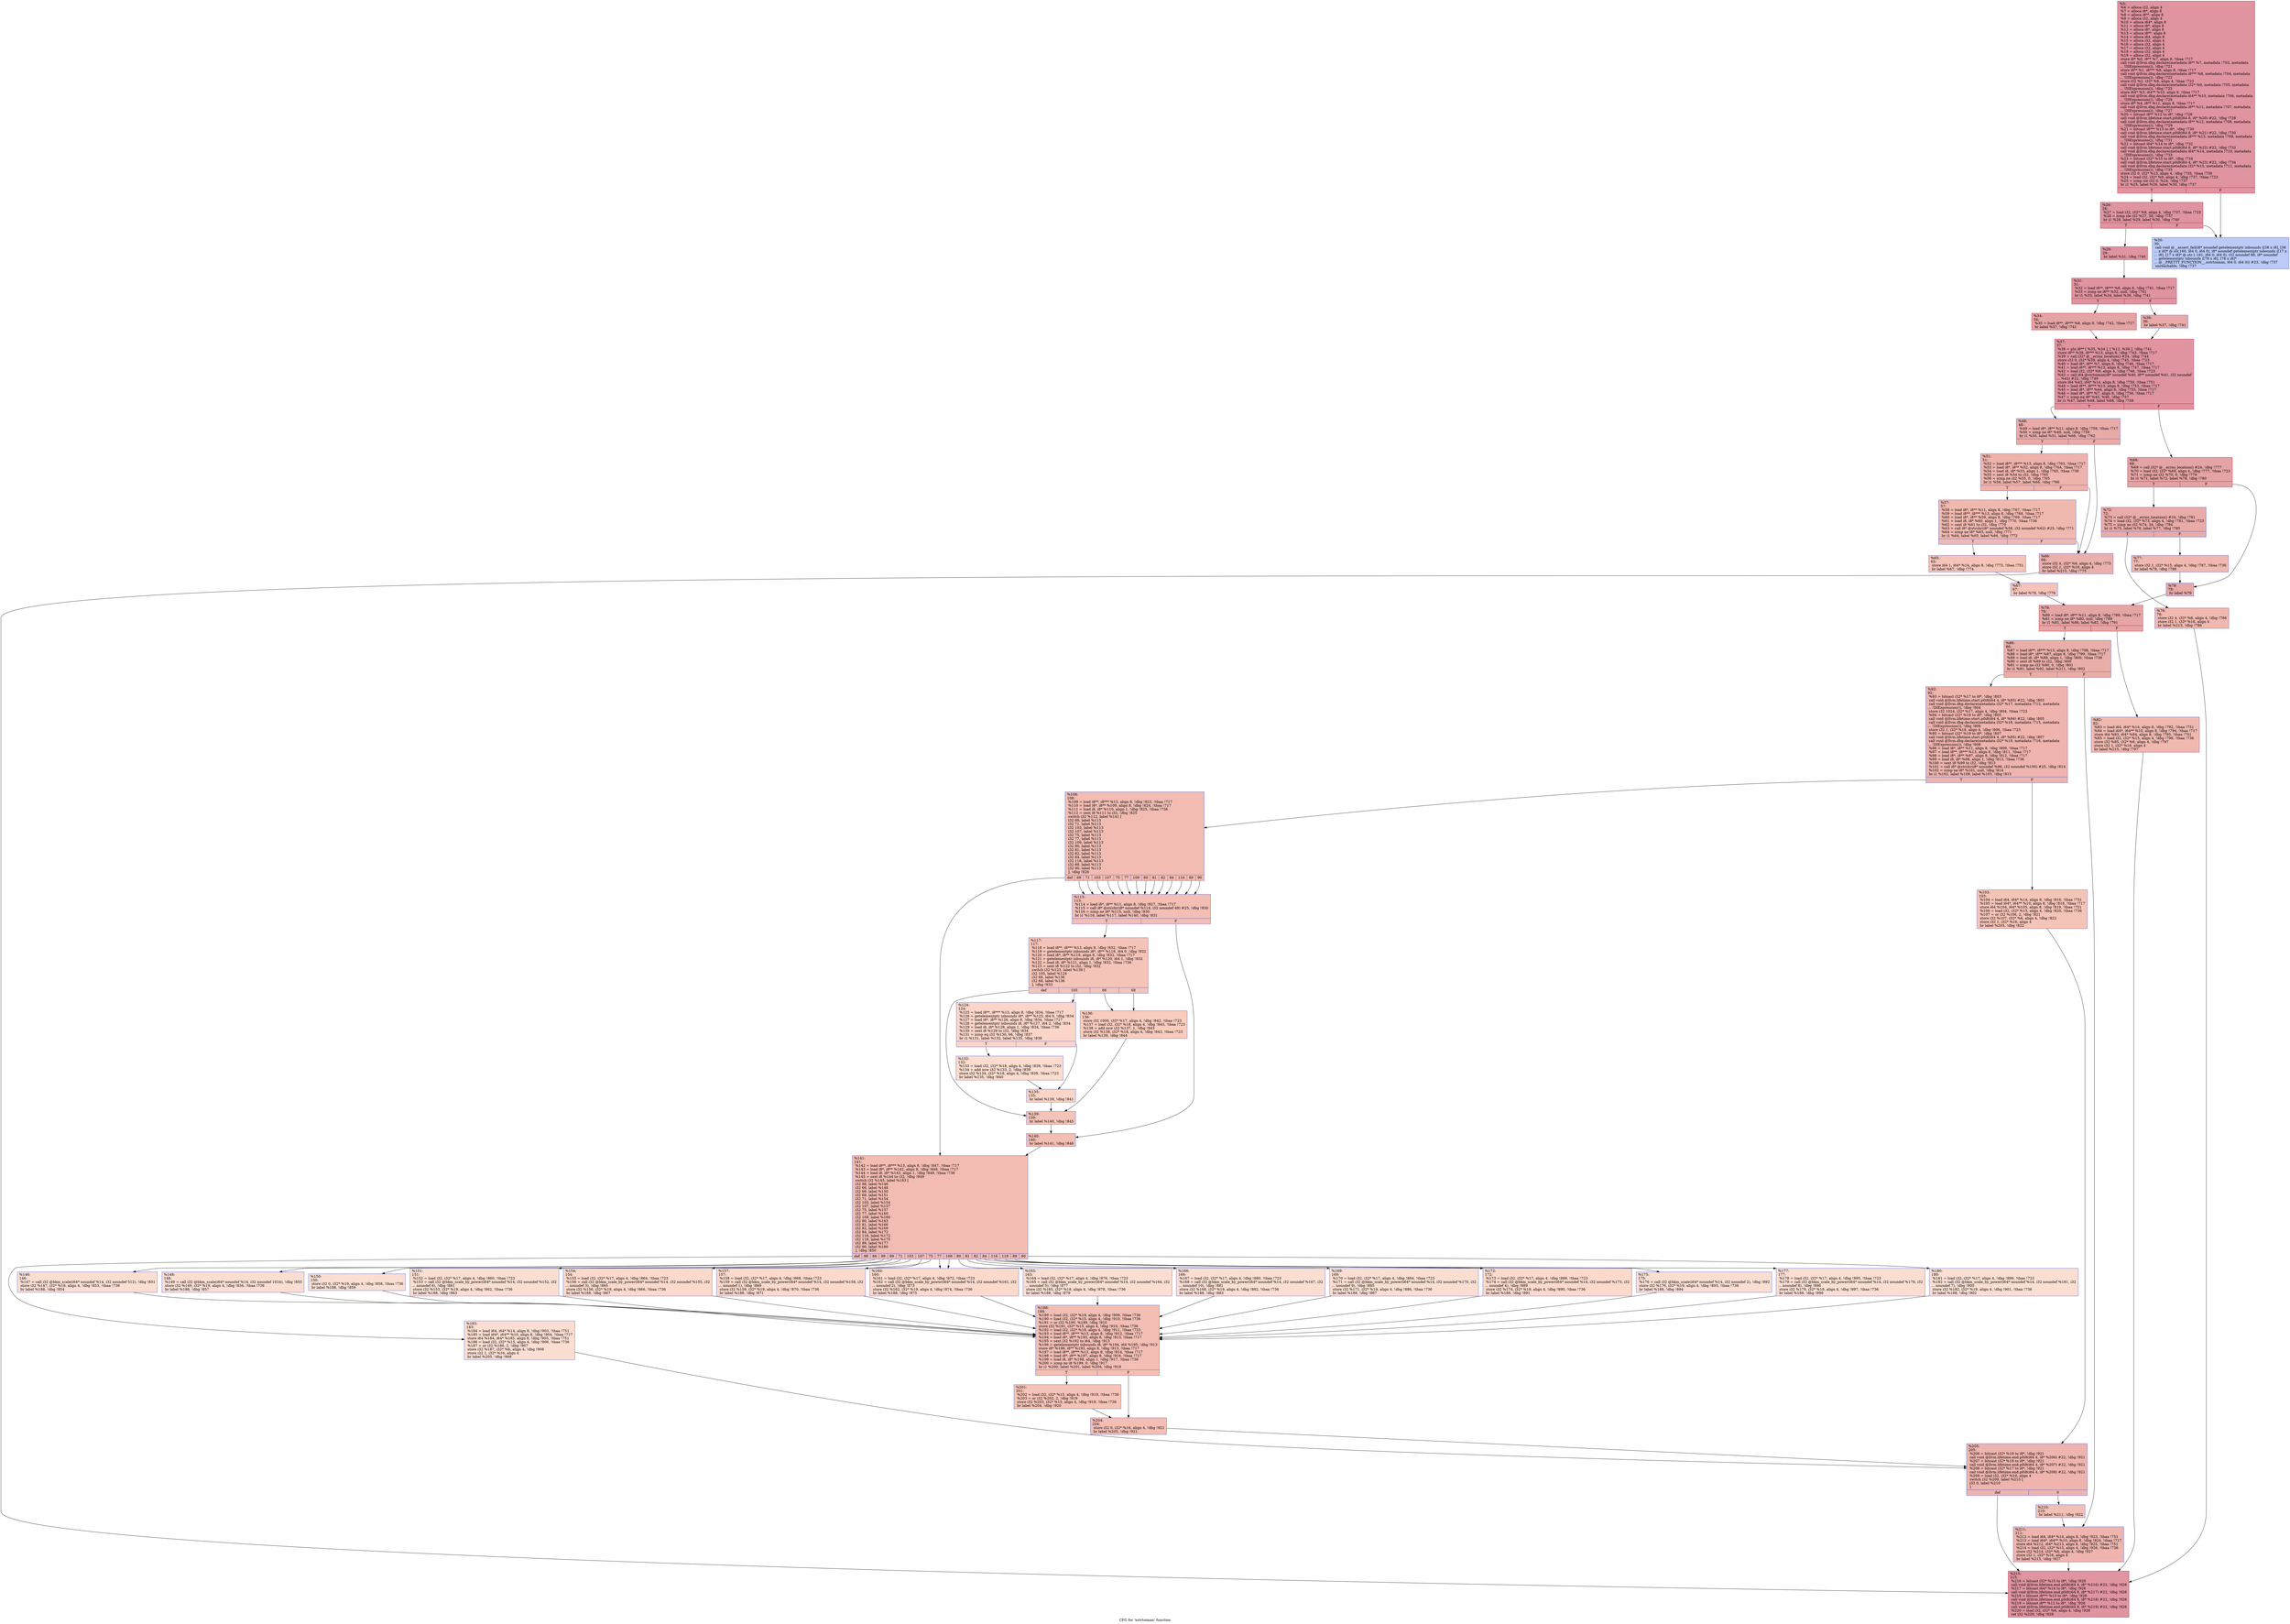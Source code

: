 digraph "CFG for 'xstrtoimax' function" {
	label="CFG for 'xstrtoimax' function";

	Node0x1909190 [shape=record,color="#b70d28ff", style=filled, fillcolor="#b70d2870",label="{%5:\l  %6 = alloca i32, align 4\l  %7 = alloca i8*, align 8\l  %8 = alloca i8**, align 8\l  %9 = alloca i32, align 4\l  %10 = alloca i64*, align 8\l  %11 = alloca i8*, align 8\l  %12 = alloca i8*, align 8\l  %13 = alloca i8**, align 8\l  %14 = alloca i64, align 8\l  %15 = alloca i32, align 4\l  %16 = alloca i32, align 4\l  %17 = alloca i32, align 4\l  %18 = alloca i32, align 4\l  %19 = alloca i32, align 4\l  store i8* %0, i8** %7, align 8, !tbaa !717\l  call void @llvm.dbg.declare(metadata i8** %7, metadata !703, metadata\l... !DIExpression()), !dbg !721\l  store i8** %1, i8*** %8, align 8, !tbaa !717\l  call void @llvm.dbg.declare(metadata i8*** %8, metadata !704, metadata\l... !DIExpression()), !dbg !722\l  store i32 %2, i32* %9, align 4, !tbaa !723\l  call void @llvm.dbg.declare(metadata i32* %9, metadata !705, metadata\l... !DIExpression()), !dbg !725\l  store i64* %3, i64** %10, align 8, !tbaa !717\l  call void @llvm.dbg.declare(metadata i64** %10, metadata !706, metadata\l... !DIExpression()), !dbg !726\l  store i8* %4, i8** %11, align 8, !tbaa !717\l  call void @llvm.dbg.declare(metadata i8** %11, metadata !707, metadata\l... !DIExpression()), !dbg !727\l  %20 = bitcast i8** %12 to i8*, !dbg !728\l  call void @llvm.lifetime.start.p0i8(i64 8, i8* %20) #22, !dbg !728\l  call void @llvm.dbg.declare(metadata i8** %12, metadata !708, metadata\l... !DIExpression()), !dbg !729\l  %21 = bitcast i8*** %13 to i8*, !dbg !730\l  call void @llvm.lifetime.start.p0i8(i64 8, i8* %21) #22, !dbg !730\l  call void @llvm.dbg.declare(metadata i8*** %13, metadata !709, metadata\l... !DIExpression()), !dbg !731\l  %22 = bitcast i64* %14 to i8*, !dbg !732\l  call void @llvm.lifetime.start.p0i8(i64 8, i8* %22) #22, !dbg !732\l  call void @llvm.dbg.declare(metadata i64* %14, metadata !710, metadata\l... !DIExpression()), !dbg !733\l  %23 = bitcast i32* %15 to i8*, !dbg !734\l  call void @llvm.lifetime.start.p0i8(i64 4, i8* %23) #22, !dbg !734\l  call void @llvm.dbg.declare(metadata i32* %15, metadata !711, metadata\l... !DIExpression()), !dbg !735\l  store i32 0, i32* %15, align 4, !dbg !735, !tbaa !736\l  %24 = load i32, i32* %9, align 4, !dbg !737, !tbaa !723\l  %25 = icmp sle i32 0, %24, !dbg !737\l  br i1 %25, label %26, label %30, !dbg !737\l|{<s0>T|<s1>F}}"];
	Node0x1909190:s0 -> Node0x19093b0;
	Node0x1909190:s1 -> Node0x1909450;
	Node0x19093b0 [shape=record,color="#b70d28ff", style=filled, fillcolor="#b70d2870",label="{%26:\l26:                                               \l  %27 = load i32, i32* %9, align 4, !dbg !737, !tbaa !723\l  %28 = icmp sle i32 %27, 36, !dbg !737\l  br i1 %28, label %29, label %30, !dbg !740\l|{<s0>T|<s1>F}}"];
	Node0x19093b0:s0 -> Node0x1909400;
	Node0x19093b0:s1 -> Node0x1909450;
	Node0x1909400 [shape=record,color="#b70d28ff", style=filled, fillcolor="#b70d2870",label="{%29:\l29:                                               \l  br label %31, !dbg !740\l}"];
	Node0x1909400 -> Node0x19094a0;
	Node0x1909450 [shape=record,color="#3d50c3ff", style=filled, fillcolor="#6687ed70",label="{%30:\l30:                                               \l  call void @__assert_fail(i8* noundef getelementptr inbounds ([38 x i8], [38\l... x i8]* @.str.160, i64 0, i64 0), i8* noundef getelementptr inbounds ([17 x\l... i8], [17 x i8]* @.str.1.161, i64 0, i64 0), i32 noundef 86, i8* noundef\l... getelementptr inbounds ([78 x i8], [78 x i8]*\l... @__PRETTY_FUNCTION__.xstrtoimax, i64 0, i64 0)) #23, !dbg !737\l  unreachable, !dbg !737\l}"];
	Node0x19094a0 [shape=record,color="#b70d28ff", style=filled, fillcolor="#b70d2870",label="{%31:\l31:                                               \l  %32 = load i8**, i8*** %8, align 8, !dbg !741, !tbaa !717\l  %33 = icmp ne i8** %32, null, !dbg !741\l  br i1 %33, label %34, label %36, !dbg !741\l|{<s0>T|<s1>F}}"];
	Node0x19094a0:s0 -> Node0x19094f0;
	Node0x19094a0:s1 -> Node0x1909540;
	Node0x19094f0 [shape=record,color="#b70d28ff", style=filled, fillcolor="#c32e3170",label="{%34:\l34:                                               \l  %35 = load i8**, i8*** %8, align 8, !dbg !742, !tbaa !717\l  br label %37, !dbg !741\l}"];
	Node0x19094f0 -> Node0x1909590;
	Node0x1909540 [shape=record,color="#3d50c3ff", style=filled, fillcolor="#cc403a70",label="{%36:\l36:                                               \l  br label %37, !dbg !741\l}"];
	Node0x1909540 -> Node0x1909590;
	Node0x1909590 [shape=record,color="#b70d28ff", style=filled, fillcolor="#b70d2870",label="{%37:\l37:                                               \l  %38 = phi i8** [ %35, %34 ], [ %12, %36 ], !dbg !741\l  store i8** %38, i8*** %13, align 8, !dbg !743, !tbaa !717\l  %39 = call i32* @__errno_location() #24, !dbg !744\l  store i32 0, i32* %39, align 4, !dbg !745, !tbaa !723\l  %40 = load i8*, i8** %7, align 8, !dbg !746, !tbaa !717\l  %41 = load i8**, i8*** %13, align 8, !dbg !747, !tbaa !717\l  %42 = load i32, i32* %9, align 4, !dbg !748, !tbaa !723\l  %43 = call i64 @strtoimax(i8* noundef %40, i8** noundef %41, i32 noundef\l... %42) #22, !dbg !749\l  store i64 %43, i64* %14, align 8, !dbg !750, !tbaa !751\l  %44 = load i8**, i8*** %13, align 8, !dbg !753, !tbaa !717\l  %45 = load i8*, i8** %44, align 8, !dbg !755, !tbaa !717\l  %46 = load i8*, i8** %7, align 8, !dbg !756, !tbaa !717\l  %47 = icmp eq i8* %45, %46, !dbg !757\l  br i1 %47, label %48, label %68, !dbg !758\l|{<s0>T|<s1>F}}"];
	Node0x1909590:s0 -> Node0x19095e0;
	Node0x1909590:s1 -> Node0x19097c0;
	Node0x19095e0 [shape=record,color="#3d50c3ff", style=filled, fillcolor="#cc403a70",label="{%48:\l48:                                               \l  %49 = load i8*, i8** %11, align 8, !dbg !759, !tbaa !717\l  %50 = icmp ne i8* %49, null, !dbg !759\l  br i1 %50, label %51, label %66, !dbg !762\l|{<s0>T|<s1>F}}"];
	Node0x19095e0:s0 -> Node0x1909630;
	Node0x19095e0:s1 -> Node0x1909720;
	Node0x1909630 [shape=record,color="#3d50c3ff", style=filled, fillcolor="#d6524470",label="{%51:\l51:                                               \l  %52 = load i8**, i8*** %13, align 8, !dbg !763, !tbaa !717\l  %53 = load i8*, i8** %52, align 8, !dbg !764, !tbaa !717\l  %54 = load i8, i8* %53, align 1, !dbg !765, !tbaa !736\l  %55 = sext i8 %54 to i32, !dbg !765\l  %56 = icmp ne i32 %55, 0, !dbg !765\l  br i1 %56, label %57, label %66, !dbg !766\l|{<s0>T|<s1>F}}"];
	Node0x1909630:s0 -> Node0x1909680;
	Node0x1909630:s1 -> Node0x1909720;
	Node0x1909680 [shape=record,color="#3d50c3ff", style=filled, fillcolor="#de614d70",label="{%57:\l57:                                               \l  %58 = load i8*, i8** %11, align 8, !dbg !767, !tbaa !717\l  %59 = load i8**, i8*** %13, align 8, !dbg !768, !tbaa !717\l  %60 = load i8*, i8** %59, align 8, !dbg !769, !tbaa !717\l  %61 = load i8, i8* %60, align 1, !dbg !770, !tbaa !736\l  %62 = sext i8 %61 to i32, !dbg !770\l  %63 = call i8* @strchr(i8* noundef %58, i32 noundef %62) #25, !dbg !771\l  %64 = icmp ne i8* %63, null, !dbg !771\l  br i1 %64, label %65, label %66, !dbg !772\l|{<s0>T|<s1>F}}"];
	Node0x1909680:s0 -> Node0x19096d0;
	Node0x1909680:s1 -> Node0x1909720;
	Node0x19096d0 [shape=record,color="#3d50c3ff", style=filled, fillcolor="#e8765c70",label="{%65:\l65:                                               \l  store i64 1, i64* %14, align 8, !dbg !773, !tbaa !751\l  br label %67, !dbg !774\l}"];
	Node0x19096d0 -> Node0x1909770;
	Node0x1909720 [shape=record,color="#3d50c3ff", style=filled, fillcolor="#d24b4070",label="{%66:\l66:                                               \l  store i32 4, i32* %6, align 4, !dbg !775\l  store i32 1, i32* %16, align 4\l  br label %215, !dbg !775\l}"];
	Node0x1909720 -> Node0x190a490;
	Node0x1909770 [shape=record,color="#3d50c3ff", style=filled, fillcolor="#e8765c70",label="{%67:\l67:                                               \l  br label %79, !dbg !776\l}"];
	Node0x1909770 -> Node0x1909950;
	Node0x19097c0 [shape=record,color="#b70d28ff", style=filled, fillcolor="#c32e3170",label="{%68:\l68:                                               \l  %69 = call i32* @__errno_location() #24, !dbg !777\l  %70 = load i32, i32* %69, align 4, !dbg !777, !tbaa !723\l  %71 = icmp ne i32 %70, 0, !dbg !779\l  br i1 %71, label %72, label %78, !dbg !780\l|{<s0>T|<s1>F}}"];
	Node0x19097c0:s0 -> Node0x1909810;
	Node0x19097c0:s1 -> Node0x1909900;
	Node0x1909810 [shape=record,color="#3d50c3ff", style=filled, fillcolor="#cc403a70",label="{%72:\l72:                                               \l  %73 = call i32* @__errno_location() #24, !dbg !781\l  %74 = load i32, i32* %73, align 4, !dbg !781, !tbaa !723\l  %75 = icmp ne i32 %74, 34, !dbg !784\l  br i1 %75, label %76, label %77, !dbg !785\l|{<s0>T|<s1>F}}"];
	Node0x1909810:s0 -> Node0x1909860;
	Node0x1909810:s1 -> Node0x19098b0;
	Node0x1909860 [shape=record,color="#3d50c3ff", style=filled, fillcolor="#dc5d4a70",label="{%76:\l76:                                               \l  store i32 4, i32* %6, align 4, !dbg !786\l  store i32 1, i32* %16, align 4\l  br label %215, !dbg !786\l}"];
	Node0x1909860 -> Node0x190a490;
	Node0x19098b0 [shape=record,color="#3d50c3ff", style=filled, fillcolor="#dc5d4a70",label="{%77:\l77:                                               \l  store i32 1, i32* %15, align 4, !dbg !787, !tbaa !736\l  br label %78, !dbg !788\l}"];
	Node0x19098b0 -> Node0x1909900;
	Node0x1909900 [shape=record,color="#3d50c3ff", style=filled, fillcolor="#ca3b3770",label="{%78:\l78:                                               \l  br label %79\l}"];
	Node0x1909900 -> Node0x1909950;
	Node0x1909950 [shape=record,color="#b70d28ff", style=filled, fillcolor="#c5333470",label="{%79:\l79:                                               \l  %80 = load i8*, i8** %11, align 8, !dbg !789, !tbaa !717\l  %81 = icmp ne i8* %80, null, !dbg !789\l  br i1 %81, label %86, label %82, !dbg !791\l|{<s0>T|<s1>F}}"];
	Node0x1909950:s0 -> Node0x19099f0;
	Node0x1909950:s1 -> Node0x19099a0;
	Node0x19099a0 [shape=record,color="#3d50c3ff", style=filled, fillcolor="#dc5d4a70",label="{%82:\l82:                                               \l  %83 = load i64, i64* %14, align 8, !dbg !792, !tbaa !751\l  %84 = load i64*, i64** %10, align 8, !dbg !794, !tbaa !717\l  store i64 %83, i64* %84, align 8, !dbg !795, !tbaa !751\l  %85 = load i32, i32* %15, align 4, !dbg !796, !tbaa !736\l  store i32 %85, i32* %6, align 4, !dbg !797\l  store i32 1, i32* %16, align 4\l  br label %215, !dbg !797\l}"];
	Node0x19099a0 -> Node0x190a490;
	Node0x19099f0 [shape=record,color="#3d50c3ff", style=filled, fillcolor="#d0473d70",label="{%86:\l86:                                               \l  %87 = load i8**, i8*** %13, align 8, !dbg !798, !tbaa !717\l  %88 = load i8*, i8** %87, align 8, !dbg !799, !tbaa !717\l  %89 = load i8, i8* %88, align 1, !dbg !800, !tbaa !736\l  %90 = sext i8 %89 to i32, !dbg !800\l  %91 = icmp ne i32 %90, 0, !dbg !801\l  br i1 %91, label %92, label %211, !dbg !802\l|{<s0>T|<s1>F}}"];
	Node0x19099f0:s0 -> Node0x1909a40;
	Node0x19099f0:s1 -> Node0x190a440;
	Node0x1909a40 [shape=record,color="#3d50c3ff", style=filled, fillcolor="#d8564670",label="{%92:\l92:                                               \l  %93 = bitcast i32* %17 to i8*, !dbg !803\l  call void @llvm.lifetime.start.p0i8(i64 4, i8* %93) #22, !dbg !803\l  call void @llvm.dbg.declare(metadata i32* %17, metadata !712, metadata\l... !DIExpression()), !dbg !804\l  store i32 1024, i32* %17, align 4, !dbg !804, !tbaa !723\l  %94 = bitcast i32* %18 to i8*, !dbg !805\l  call void @llvm.lifetime.start.p0i8(i64 4, i8* %94) #22, !dbg !805\l  call void @llvm.dbg.declare(metadata i32* %18, metadata !715, metadata\l... !DIExpression()), !dbg !806\l  store i32 1, i32* %18, align 4, !dbg !806, !tbaa !723\l  %95 = bitcast i32* %19 to i8*, !dbg !807\l  call void @llvm.lifetime.start.p0i8(i64 4, i8* %95) #22, !dbg !807\l  call void @llvm.dbg.declare(metadata i32* %19, metadata !716, metadata\l... !DIExpression()), !dbg !808\l  %96 = load i8*, i8** %11, align 8, !dbg !809, !tbaa !717\l  %97 = load i8**, i8*** %13, align 8, !dbg !811, !tbaa !717\l  %98 = load i8*, i8** %97, align 8, !dbg !812, !tbaa !717\l  %99 = load i8, i8* %98, align 1, !dbg !813, !tbaa !736\l  %100 = sext i8 %99 to i32, !dbg !813\l  %101 = call i8* @strchr(i8* noundef %96, i32 noundef %100) #25, !dbg !814\l  %102 = icmp ne i8* %101, null, !dbg !814\l  br i1 %102, label %108, label %103, !dbg !815\l|{<s0>T|<s1>F}}"];
	Node0x1909a40:s0 -> Node0x1909ae0;
	Node0x1909a40:s1 -> Node0x1909a90;
	Node0x1909a90 [shape=record,color="#3d50c3ff", style=filled, fillcolor="#e97a5f70",label="{%103:\l103:                                              \l  %104 = load i64, i64* %14, align 8, !dbg !816, !tbaa !751\l  %105 = load i64*, i64** %10, align 8, !dbg !818, !tbaa !717\l  store i64 %104, i64* %105, align 8, !dbg !819, !tbaa !751\l  %106 = load i32, i32* %15, align 4, !dbg !820, !tbaa !736\l  %107 = or i32 %106, 2, !dbg !821\l  store i32 %107, i32* %6, align 4, !dbg !822\l  store i32 1, i32* %16, align 4\l  br label %205, !dbg !822\l}"];
	Node0x1909a90 -> Node0x190a3a0;
	Node0x1909ae0 [shape=record,color="#3d50c3ff", style=filled, fillcolor="#e1675170",label="{%108:\l108:                                              \l  %109 = load i8**, i8*** %13, align 8, !dbg !823, !tbaa !717\l  %110 = load i8*, i8** %109, align 8, !dbg !824, !tbaa !717\l  %111 = load i8, i8* %110, align 1, !dbg !825, !tbaa !736\l  %112 = sext i8 %111 to i32, !dbg !825\l  switch i32 %112, label %141 [\l    i32 69, label %113\l    i32 71, label %113\l    i32 103, label %113\l    i32 107, label %113\l    i32 75, label %113\l    i32 77, label %113\l    i32 109, label %113\l    i32 80, label %113\l    i32 81, label %113\l    i32 82, label %113\l    i32 84, label %113\l    i32 116, label %113\l    i32 89, label %113\l    i32 90, label %113\l  ], !dbg !826\l|{<s0>def|<s1>69|<s2>71|<s3>103|<s4>107|<s5>75|<s6>77|<s7>109|<s8>80|<s9>81|<s10>82|<s11>84|<s12>116|<s13>89|<s14>90}}"];
	Node0x1909ae0:s0 -> Node0x1909db0;
	Node0x1909ae0:s1 -> Node0x1909b30;
	Node0x1909ae0:s2 -> Node0x1909b30;
	Node0x1909ae0:s3 -> Node0x1909b30;
	Node0x1909ae0:s4 -> Node0x1909b30;
	Node0x1909ae0:s5 -> Node0x1909b30;
	Node0x1909ae0:s6 -> Node0x1909b30;
	Node0x1909ae0:s7 -> Node0x1909b30;
	Node0x1909ae0:s8 -> Node0x1909b30;
	Node0x1909ae0:s9 -> Node0x1909b30;
	Node0x1909ae0:s10 -> Node0x1909b30;
	Node0x1909ae0:s11 -> Node0x1909b30;
	Node0x1909ae0:s12 -> Node0x1909b30;
	Node0x1909ae0:s13 -> Node0x1909b30;
	Node0x1909ae0:s14 -> Node0x1909b30;
	Node0x1909b30 [shape=record,color="#3d50c3ff", style=filled, fillcolor="#e36c5570",label="{%113:\l113:                                              \l  %114 = load i8*, i8** %11, align 8, !dbg !827, !tbaa !717\l  %115 = call i8* @strchr(i8* noundef %114, i32 noundef 48) #25, !dbg !830\l  %116 = icmp ne i8* %115, null, !dbg !830\l  br i1 %116, label %117, label %140, !dbg !831\l|{<s0>T|<s1>F}}"];
	Node0x1909b30:s0 -> Node0x1909b80;
	Node0x1909b30:s1 -> Node0x1909d60;
	Node0x1909b80 [shape=record,color="#3d50c3ff", style=filled, fillcolor="#e97a5f70",label="{%117:\l117:                                              \l  %118 = load i8**, i8*** %13, align 8, !dbg !832, !tbaa !717\l  %119 = getelementptr inbounds i8*, i8** %118, i64 0, !dbg !832\l  %120 = load i8*, i8** %119, align 8, !dbg !832, !tbaa !717\l  %121 = getelementptr inbounds i8, i8* %120, i64 1, !dbg !832\l  %122 = load i8, i8* %121, align 1, !dbg !832, !tbaa !736\l  %123 = sext i8 %122 to i32, !dbg !832\l  switch i32 %123, label %139 [\l    i32 105, label %124\l    i32 66, label %136\l    i32 68, label %136\l  ], !dbg !833\l|{<s0>def|<s1>105|<s2>66|<s3>68}}"];
	Node0x1909b80:s0 -> Node0x1909d10;
	Node0x1909b80:s1 -> Node0x1909bd0;
	Node0x1909b80:s2 -> Node0x1909cc0;
	Node0x1909b80:s3 -> Node0x1909cc0;
	Node0x1909bd0 [shape=record,color="#3d50c3ff", style=filled, fillcolor="#f5a08170",label="{%124:\l124:                                              \l  %125 = load i8**, i8*** %13, align 8, !dbg !834, !tbaa !717\l  %126 = getelementptr inbounds i8*, i8** %125, i64 0, !dbg !834\l  %127 = load i8*, i8** %126, align 8, !dbg !834, !tbaa !717\l  %128 = getelementptr inbounds i8, i8* %127, i64 2, !dbg !834\l  %129 = load i8, i8* %128, align 1, !dbg !834, !tbaa !736\l  %130 = sext i8 %129 to i32, !dbg !834\l  %131 = icmp eq i32 %130, 66, !dbg !837\l  br i1 %131, label %132, label %135, !dbg !838\l|{<s0>T|<s1>F}}"];
	Node0x1909bd0:s0 -> Node0x1909c20;
	Node0x1909bd0:s1 -> Node0x1909c70;
	Node0x1909c20 [shape=record,color="#3d50c3ff", style=filled, fillcolor="#f7af9170",label="{%132:\l132:                                              \l  %133 = load i32, i32* %18, align 4, !dbg !839, !tbaa !723\l  %134 = add nsw i32 %133, 2, !dbg !839\l  store i32 %134, i32* %18, align 4, !dbg !839, !tbaa !723\l  br label %135, !dbg !840\l}"];
	Node0x1909c20 -> Node0x1909c70;
	Node0x1909c70 [shape=record,color="#3d50c3ff", style=filled, fillcolor="#f5a08170",label="{%135:\l135:                                              \l  br label %139, !dbg !841\l}"];
	Node0x1909c70 -> Node0x1909d10;
	Node0x1909cc0 [shape=record,color="#3d50c3ff", style=filled, fillcolor="#f08b6e70",label="{%136:\l136:                                              \l  store i32 1000, i32* %17, align 4, !dbg !842, !tbaa !723\l  %137 = load i32, i32* %18, align 4, !dbg !843, !tbaa !723\l  %138 = add nsw i32 %137, 1, !dbg !843\l  store i32 %138, i32* %18, align 4, !dbg !843, !tbaa !723\l  br label %139, !dbg !844\l}"];
	Node0x1909cc0 -> Node0x1909d10;
	Node0x1909d10 [shape=record,color="#3d50c3ff", style=filled, fillcolor="#e97a5f70",label="{%139:\l139:                                              \l  br label %140, !dbg !845\l}"];
	Node0x1909d10 -> Node0x1909d60;
	Node0x1909d60 [shape=record,color="#3d50c3ff", style=filled, fillcolor="#e36c5570",label="{%140:\l140:                                              \l  br label %141, !dbg !846\l}"];
	Node0x1909d60 -> Node0x1909db0;
	Node0x1909db0 [shape=record,color="#3d50c3ff", style=filled, fillcolor="#e1675170",label="{%141:\l141:                                              \l  %142 = load i8**, i8*** %13, align 8, !dbg !847, !tbaa !717\l  %143 = load i8*, i8** %142, align 8, !dbg !848, !tbaa !717\l  %144 = load i8, i8* %143, align 1, !dbg !849, !tbaa !736\l  %145 = sext i8 %144 to i32, !dbg !849\l  switch i32 %145, label %183 [\l    i32 98, label %146\l    i32 66, label %148\l    i32 99, label %150\l    i32 69, label %151\l    i32 71, label %154\l    i32 103, label %154\l    i32 107, label %157\l    i32 75, label %157\l    i32 77, label %160\l    i32 109, label %160\l    i32 80, label %163\l    i32 81, label %166\l    i32 82, label %169\l    i32 84, label %172\l    i32 116, label %172\l    i32 119, label %175\l    i32 89, label %177\l    i32 90, label %180\l  ], !dbg !850\l|{<s0>def|<s1>98|<s2>66|<s3>99|<s4>69|<s5>71|<s6>103|<s7>107|<s8>75|<s9>77|<s10>109|<s11>80|<s12>81|<s13>82|<s14>84|<s15>116|<s16>119|<s17>89|<s18>90}}"];
	Node0x1909db0:s0 -> Node0x190a260;
	Node0x1909db0:s1 -> Node0x1909e00;
	Node0x1909db0:s2 -> Node0x1909e50;
	Node0x1909db0:s3 -> Node0x1909ea0;
	Node0x1909db0:s4 -> Node0x1909ef0;
	Node0x1909db0:s5 -> Node0x1909f40;
	Node0x1909db0:s6 -> Node0x1909f40;
	Node0x1909db0:s7 -> Node0x1909f90;
	Node0x1909db0:s8 -> Node0x1909f90;
	Node0x1909db0:s9 -> Node0x1909fe0;
	Node0x1909db0:s10 -> Node0x1909fe0;
	Node0x1909db0:s11 -> Node0x190a030;
	Node0x1909db0:s12 -> Node0x190a080;
	Node0x1909db0:s13 -> Node0x190a0d0;
	Node0x1909db0:s14 -> Node0x190a120;
	Node0x1909db0:s15 -> Node0x190a120;
	Node0x1909db0:s16 -> Node0x190a170;
	Node0x1909db0:s17 -> Node0x190a1c0;
	Node0x1909db0:s18 -> Node0x190a210;
	Node0x1909e00 [shape=record,color="#3d50c3ff", style=filled, fillcolor="#f7b59970",label="{%146:\l146:                                              \l  %147 = call i32 @bkm_scale(i64* noundef %14, i32 noundef 512), !dbg !851\l  store i32 %147, i32* %19, align 4, !dbg !853, !tbaa !736\l  br label %188, !dbg !854\l}"];
	Node0x1909e00 -> Node0x190a2b0;
	Node0x1909e50 [shape=record,color="#3d50c3ff", style=filled, fillcolor="#f7b59970",label="{%148:\l148:                                              \l  %149 = call i32 @bkm_scale(i64* noundef %14, i32 noundef 1024), !dbg !855\l  store i32 %149, i32* %19, align 4, !dbg !856, !tbaa !736\l  br label %188, !dbg !857\l}"];
	Node0x1909e50 -> Node0x190a2b0;
	Node0x1909ea0 [shape=record,color="#3d50c3ff", style=filled, fillcolor="#f7b59970",label="{%150:\l150:                                              \l  store i32 0, i32* %19, align 4, !dbg !858, !tbaa !736\l  br label %188, !dbg !859\l}"];
	Node0x1909ea0 -> Node0x190a2b0;
	Node0x1909ef0 [shape=record,color="#3d50c3ff", style=filled, fillcolor="#f7b59970",label="{%151:\l151:                                              \l  %152 = load i32, i32* %17, align 4, !dbg !860, !tbaa !723\l  %153 = call i32 @bkm_scale_by_power(i64* noundef %14, i32 noundef %152, i32\l... noundef 6), !dbg !861\l  store i32 %153, i32* %19, align 4, !dbg !862, !tbaa !736\l  br label %188, !dbg !863\l}"];
	Node0x1909ef0 -> Node0x190a2b0;
	Node0x1909f40 [shape=record,color="#3d50c3ff", style=filled, fillcolor="#f7a88970",label="{%154:\l154:                                              \l  %155 = load i32, i32* %17, align 4, !dbg !864, !tbaa !723\l  %156 = call i32 @bkm_scale_by_power(i64* noundef %14, i32 noundef %155, i32\l... noundef 3), !dbg !865\l  store i32 %156, i32* %19, align 4, !dbg !866, !tbaa !736\l  br label %188, !dbg !867\l}"];
	Node0x1909f40 -> Node0x190a2b0;
	Node0x1909f90 [shape=record,color="#3d50c3ff", style=filled, fillcolor="#f7a88970",label="{%157:\l157:                                              \l  %158 = load i32, i32* %17, align 4, !dbg !868, !tbaa !723\l  %159 = call i32 @bkm_scale_by_power(i64* noundef %14, i32 noundef %158, i32\l... noundef 1), !dbg !869\l  store i32 %159, i32* %19, align 4, !dbg !870, !tbaa !736\l  br label %188, !dbg !871\l}"];
	Node0x1909f90 -> Node0x190a2b0;
	Node0x1909fe0 [shape=record,color="#3d50c3ff", style=filled, fillcolor="#f7a88970",label="{%160:\l160:                                              \l  %161 = load i32, i32* %17, align 4, !dbg !872, !tbaa !723\l  %162 = call i32 @bkm_scale_by_power(i64* noundef %14, i32 noundef %161, i32\l... noundef 2), !dbg !873\l  store i32 %162, i32* %19, align 4, !dbg !874, !tbaa !736\l  br label %188, !dbg !875\l}"];
	Node0x1909fe0 -> Node0x190a2b0;
	Node0x190a030 [shape=record,color="#3d50c3ff", style=filled, fillcolor="#f7b59970",label="{%163:\l163:                                              \l  %164 = load i32, i32* %17, align 4, !dbg !876, !tbaa !723\l  %165 = call i32 @bkm_scale_by_power(i64* noundef %14, i32 noundef %164, i32\l... noundef 5), !dbg !877\l  store i32 %165, i32* %19, align 4, !dbg !878, !tbaa !736\l  br label %188, !dbg !879\l}"];
	Node0x190a030 -> Node0x190a2b0;
	Node0x190a080 [shape=record,color="#3d50c3ff", style=filled, fillcolor="#f7b59970",label="{%166:\l166:                                              \l  %167 = load i32, i32* %17, align 4, !dbg !880, !tbaa !723\l  %168 = call i32 @bkm_scale_by_power(i64* noundef %14, i32 noundef %167, i32\l... noundef 10), !dbg !881\l  store i32 %168, i32* %19, align 4, !dbg !882, !tbaa !736\l  br label %188, !dbg !883\l}"];
	Node0x190a080 -> Node0x190a2b0;
	Node0x190a0d0 [shape=record,color="#3d50c3ff", style=filled, fillcolor="#f7b59970",label="{%169:\l169:                                              \l  %170 = load i32, i32* %17, align 4, !dbg !884, !tbaa !723\l  %171 = call i32 @bkm_scale_by_power(i64* noundef %14, i32 noundef %170, i32\l... noundef 9), !dbg !885\l  store i32 %171, i32* %19, align 4, !dbg !886, !tbaa !736\l  br label %188, !dbg !887\l}"];
	Node0x190a0d0 -> Node0x190a2b0;
	Node0x190a120 [shape=record,color="#3d50c3ff", style=filled, fillcolor="#f7a88970",label="{%172:\l172:                                              \l  %173 = load i32, i32* %17, align 4, !dbg !888, !tbaa !723\l  %174 = call i32 @bkm_scale_by_power(i64* noundef %14, i32 noundef %173, i32\l... noundef 4), !dbg !889\l  store i32 %174, i32* %19, align 4, !dbg !890, !tbaa !736\l  br label %188, !dbg !891\l}"];
	Node0x190a120 -> Node0x190a2b0;
	Node0x190a170 [shape=record,color="#3d50c3ff", style=filled, fillcolor="#f7b59970",label="{%175:\l175:                                              \l  %176 = call i32 @bkm_scale(i64* noundef %14, i32 noundef 2), !dbg !892\l  store i32 %176, i32* %19, align 4, !dbg !893, !tbaa !736\l  br label %188, !dbg !894\l}"];
	Node0x190a170 -> Node0x190a2b0;
	Node0x190a1c0 [shape=record,color="#3d50c3ff", style=filled, fillcolor="#f7b59970",label="{%177:\l177:                                              \l  %178 = load i32, i32* %17, align 4, !dbg !895, !tbaa !723\l  %179 = call i32 @bkm_scale_by_power(i64* noundef %14, i32 noundef %178, i32\l... noundef 8), !dbg !896\l  store i32 %179, i32* %19, align 4, !dbg !897, !tbaa !736\l  br label %188, !dbg !898\l}"];
	Node0x190a1c0 -> Node0x190a2b0;
	Node0x190a210 [shape=record,color="#3d50c3ff", style=filled, fillcolor="#f7b59970",label="{%180:\l180:                                              \l  %181 = load i32, i32* %17, align 4, !dbg !899, !tbaa !723\l  %182 = call i32 @bkm_scale_by_power(i64* noundef %14, i32 noundef %181, i32\l... noundef 7), !dbg !900\l  store i32 %182, i32* %19, align 4, !dbg !901, !tbaa !736\l  br label %188, !dbg !902\l}"];
	Node0x190a210 -> Node0x190a2b0;
	Node0x190a260 [shape=record,color="#3d50c3ff", style=filled, fillcolor="#f7b59970",label="{%183:\l183:                                              \l  %184 = load i64, i64* %14, align 8, !dbg !903, !tbaa !751\l  %185 = load i64*, i64** %10, align 8, !dbg !904, !tbaa !717\l  store i64 %184, i64* %185, align 8, !dbg !905, !tbaa !751\l  %186 = load i32, i32* %15, align 4, !dbg !906, !tbaa !736\l  %187 = or i32 %186, 2, !dbg !907\l  store i32 %187, i32* %6, align 4, !dbg !908\l  store i32 1, i32* %16, align 4\l  br label %205, !dbg !908\l}"];
	Node0x190a260 -> Node0x190a3a0;
	Node0x190a2b0 [shape=record,color="#3d50c3ff", style=filled, fillcolor="#e36c5570",label="{%188:\l188:                                              \l  %189 = load i32, i32* %19, align 4, !dbg !909, !tbaa !736\l  %190 = load i32, i32* %15, align 4, !dbg !910, !tbaa !736\l  %191 = or i32 %190, %189, !dbg !910\l  store i32 %191, i32* %15, align 4, !dbg !910, !tbaa !736\l  %192 = load i32, i32* %18, align 4, !dbg !911, !tbaa !723\l  %193 = load i8**, i8*** %13, align 8, !dbg !912, !tbaa !717\l  %194 = load i8*, i8** %193, align 8, !dbg !913, !tbaa !717\l  %195 = sext i32 %192 to i64, !dbg !913\l  %196 = getelementptr inbounds i8, i8* %194, i64 %195, !dbg !913\l  store i8* %196, i8** %193, align 8, !dbg !913, !tbaa !717\l  %197 = load i8**, i8*** %13, align 8, !dbg !914, !tbaa !717\l  %198 = load i8*, i8** %197, align 8, !dbg !916, !tbaa !717\l  %199 = load i8, i8* %198, align 1, !dbg !917, !tbaa !736\l  %200 = icmp ne i8 %199, 0, !dbg !917\l  br i1 %200, label %201, label %204, !dbg !918\l|{<s0>T|<s1>F}}"];
	Node0x190a2b0:s0 -> Node0x190a300;
	Node0x190a2b0:s1 -> Node0x190a350;
	Node0x190a300 [shape=record,color="#3d50c3ff", style=filled, fillcolor="#e97a5f70",label="{%201:\l201:                                              \l  %202 = load i32, i32* %15, align 4, !dbg !919, !tbaa !736\l  %203 = or i32 %202, 2, !dbg !919\l  store i32 %203, i32* %15, align 4, !dbg !919, !tbaa !736\l  br label %204, !dbg !920\l}"];
	Node0x190a300 -> Node0x190a350;
	Node0x190a350 [shape=record,color="#3d50c3ff", style=filled, fillcolor="#e36c5570",label="{%204:\l204:                                              \l  store i32 0, i32* %16, align 4, !dbg !921\l  br label %205, !dbg !921\l}"];
	Node0x190a350 -> Node0x190a3a0;
	Node0x190a3a0 [shape=record,color="#3d50c3ff", style=filled, fillcolor="#d8564670",label="{%205:\l205:                                              \l  %206 = bitcast i32* %19 to i8*, !dbg !921\l  call void @llvm.lifetime.end.p0i8(i64 4, i8* %206) #22, !dbg !921\l  %207 = bitcast i32* %18 to i8*, !dbg !921\l  call void @llvm.lifetime.end.p0i8(i64 4, i8* %207) #22, !dbg !921\l  %208 = bitcast i32* %17 to i8*, !dbg !921\l  call void @llvm.lifetime.end.p0i8(i64 4, i8* %208) #22, !dbg !921\l  %209 = load i32, i32* %16, align 4\l  switch i32 %209, label %215 [\l    i32 0, label %210\l  ]\l|{<s0>def|<s1>0}}"];
	Node0x190a3a0:s0 -> Node0x190a490;
	Node0x190a3a0:s1 -> Node0x190a3f0;
	Node0x190a3f0 [shape=record,color="#3d50c3ff", style=filled, fillcolor="#e5705870",label="{%210:\l210:                                              \l  br label %211, !dbg !922\l}"];
	Node0x190a3f0 -> Node0x190a440;
	Node0x190a440 [shape=record,color="#3d50c3ff", style=filled, fillcolor="#d8564670",label="{%211:\l211:                                              \l  %212 = load i64, i64* %14, align 8, !dbg !923, !tbaa !751\l  %213 = load i64*, i64** %10, align 8, !dbg !924, !tbaa !717\l  store i64 %212, i64* %213, align 8, !dbg !925, !tbaa !751\l  %214 = load i32, i32* %15, align 4, !dbg !926, !tbaa !736\l  store i32 %214, i32* %6, align 4, !dbg !927\l  store i32 1, i32* %16, align 4\l  br label %215, !dbg !927\l}"];
	Node0x190a440 -> Node0x190a490;
	Node0x190a490 [shape=record,color="#b70d28ff", style=filled, fillcolor="#b70d2870",label="{%215:\l215:                                              \l  %216 = bitcast i32* %15 to i8*, !dbg !928\l  call void @llvm.lifetime.end.p0i8(i64 4, i8* %216) #22, !dbg !928\l  %217 = bitcast i64* %14 to i8*, !dbg !928\l  call void @llvm.lifetime.end.p0i8(i64 8, i8* %217) #22, !dbg !928\l  %218 = bitcast i8*** %13 to i8*, !dbg !928\l  call void @llvm.lifetime.end.p0i8(i64 8, i8* %218) #22, !dbg !928\l  %219 = bitcast i8** %12 to i8*, !dbg !928\l  call void @llvm.lifetime.end.p0i8(i64 8, i8* %219) #22, !dbg !928\l  %220 = load i32, i32* %6, align 4, !dbg !928\l  ret i32 %220, !dbg !928\l}"];
}
